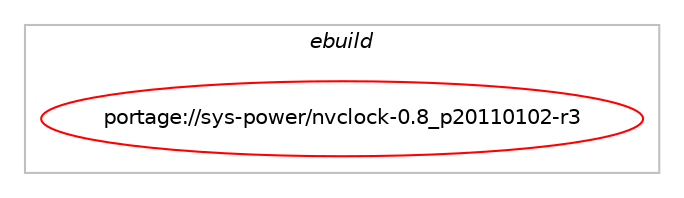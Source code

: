 digraph prolog {

# *************
# Graph options
# *************

newrank=true;
concentrate=true;
compound=true;
graph [rankdir=LR,fontname=Helvetica,fontsize=10,ranksep=1.5];#, ranksep=2.5, nodesep=0.2];
edge  [arrowhead=vee];
node  [fontname=Helvetica,fontsize=10];

# **********
# The ebuild
# **********

subgraph cluster_leftcol {
color=gray;
label=<<i>ebuild</i>>;
id [label="portage://sys-power/nvclock-0.8_p20110102-r3", color=red, width=4, href="../sys-power/nvclock-0.8_p20110102-r3.svg"];
}

# ****************
# The dependencies
# ****************

subgraph cluster_midcol {
color=gray;
label=<<i>dependencies</i>>;
subgraph cluster_compile {
fillcolor="#eeeeee";
style=filled;
label=<<i>compile</i>>;
# *** BEGIN UNKNOWN DEPENDENCY TYPE (TODO) ***
# id -> equal(use_conditional_group(positive,gtk,portage://sys-power/nvclock-0.8_p20110102-r3,[package_dependency(portage://sys-power/nvclock-0.8_p20110102-r3,install,no,x11-libs,gtk+,none,[,,],[slot(2)],[]),package_dependency(portage://sys-power/nvclock-0.8_p20110102-r3,install,no,x11-libs,libX11,none,[,,],[],[])]))
# *** END UNKNOWN DEPENDENCY TYPE (TODO) ***

# *** BEGIN UNKNOWN DEPENDENCY TYPE (TODO) ***
# id -> equal(use_conditional_group(positive,nvcontrol,portage://sys-power/nvclock-0.8_p20110102-r3,[package_dependency(portage://sys-power/nvclock-0.8_p20110102-r3,install,no,x11-libs,libX11,none,[,,],[],[]),package_dependency(portage://sys-power/nvclock-0.8_p20110102-r3,install,no,x11-libs,libXext,none,[,,],[],[])]))
# *** END UNKNOWN DEPENDENCY TYPE (TODO) ***

}
subgraph cluster_compileandrun {
fillcolor="#eeeeee";
style=filled;
label=<<i>compile and run</i>>;
}
subgraph cluster_run {
fillcolor="#eeeeee";
style=filled;
label=<<i>run</i>>;
# *** BEGIN UNKNOWN DEPENDENCY TYPE (TODO) ***
# id -> equal(use_conditional_group(positive,gtk,portage://sys-power/nvclock-0.8_p20110102-r3,[package_dependency(portage://sys-power/nvclock-0.8_p20110102-r3,run,no,x11-libs,gtk+,none,[,,],[slot(2)],[]),package_dependency(portage://sys-power/nvclock-0.8_p20110102-r3,run,no,x11-libs,libX11,none,[,,],[],[])]))
# *** END UNKNOWN DEPENDENCY TYPE (TODO) ***

# *** BEGIN UNKNOWN DEPENDENCY TYPE (TODO) ***
# id -> equal(use_conditional_group(positive,nvcontrol,portage://sys-power/nvclock-0.8_p20110102-r3,[package_dependency(portage://sys-power/nvclock-0.8_p20110102-r3,run,no,x11-libs,libX11,none,[,,],[],[]),package_dependency(portage://sys-power/nvclock-0.8_p20110102-r3,run,no,x11-libs,libXext,none,[,,],[],[])]))
# *** END UNKNOWN DEPENDENCY TYPE (TODO) ***

}
}

# **************
# The candidates
# **************

subgraph cluster_choices {
rank=same;
color=gray;
label=<<i>candidates</i>>;

}

}
